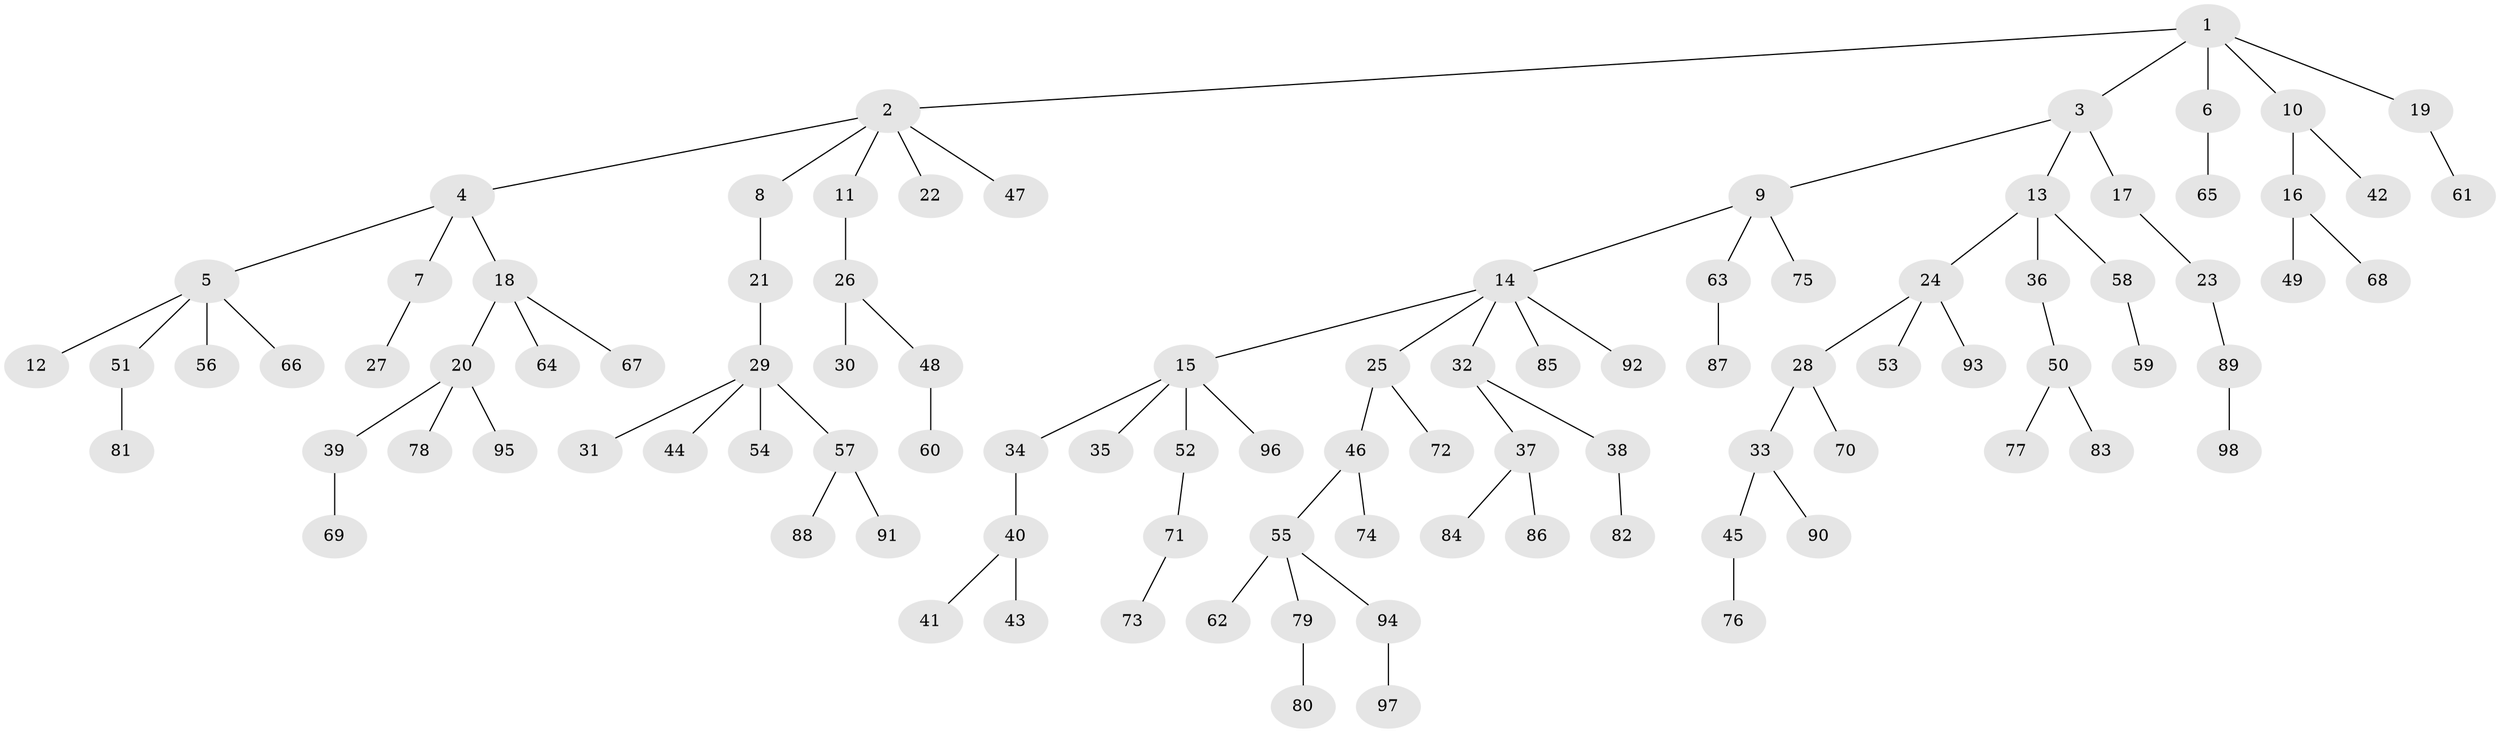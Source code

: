 // Generated by graph-tools (version 1.1) at 2025/50/03/09/25 03:50:19]
// undirected, 98 vertices, 97 edges
graph export_dot {
graph [start="1"]
  node [color=gray90,style=filled];
  1;
  2;
  3;
  4;
  5;
  6;
  7;
  8;
  9;
  10;
  11;
  12;
  13;
  14;
  15;
  16;
  17;
  18;
  19;
  20;
  21;
  22;
  23;
  24;
  25;
  26;
  27;
  28;
  29;
  30;
  31;
  32;
  33;
  34;
  35;
  36;
  37;
  38;
  39;
  40;
  41;
  42;
  43;
  44;
  45;
  46;
  47;
  48;
  49;
  50;
  51;
  52;
  53;
  54;
  55;
  56;
  57;
  58;
  59;
  60;
  61;
  62;
  63;
  64;
  65;
  66;
  67;
  68;
  69;
  70;
  71;
  72;
  73;
  74;
  75;
  76;
  77;
  78;
  79;
  80;
  81;
  82;
  83;
  84;
  85;
  86;
  87;
  88;
  89;
  90;
  91;
  92;
  93;
  94;
  95;
  96;
  97;
  98;
  1 -- 2;
  1 -- 3;
  1 -- 6;
  1 -- 10;
  1 -- 19;
  2 -- 4;
  2 -- 8;
  2 -- 11;
  2 -- 22;
  2 -- 47;
  3 -- 9;
  3 -- 13;
  3 -- 17;
  4 -- 5;
  4 -- 7;
  4 -- 18;
  5 -- 12;
  5 -- 51;
  5 -- 56;
  5 -- 66;
  6 -- 65;
  7 -- 27;
  8 -- 21;
  9 -- 14;
  9 -- 63;
  9 -- 75;
  10 -- 16;
  10 -- 42;
  11 -- 26;
  13 -- 24;
  13 -- 36;
  13 -- 58;
  14 -- 15;
  14 -- 25;
  14 -- 32;
  14 -- 85;
  14 -- 92;
  15 -- 34;
  15 -- 35;
  15 -- 52;
  15 -- 96;
  16 -- 49;
  16 -- 68;
  17 -- 23;
  18 -- 20;
  18 -- 64;
  18 -- 67;
  19 -- 61;
  20 -- 39;
  20 -- 78;
  20 -- 95;
  21 -- 29;
  23 -- 89;
  24 -- 28;
  24 -- 53;
  24 -- 93;
  25 -- 46;
  25 -- 72;
  26 -- 30;
  26 -- 48;
  28 -- 33;
  28 -- 70;
  29 -- 31;
  29 -- 44;
  29 -- 54;
  29 -- 57;
  32 -- 37;
  32 -- 38;
  33 -- 45;
  33 -- 90;
  34 -- 40;
  36 -- 50;
  37 -- 84;
  37 -- 86;
  38 -- 82;
  39 -- 69;
  40 -- 41;
  40 -- 43;
  45 -- 76;
  46 -- 55;
  46 -- 74;
  48 -- 60;
  50 -- 77;
  50 -- 83;
  51 -- 81;
  52 -- 71;
  55 -- 62;
  55 -- 79;
  55 -- 94;
  57 -- 88;
  57 -- 91;
  58 -- 59;
  63 -- 87;
  71 -- 73;
  79 -- 80;
  89 -- 98;
  94 -- 97;
}
